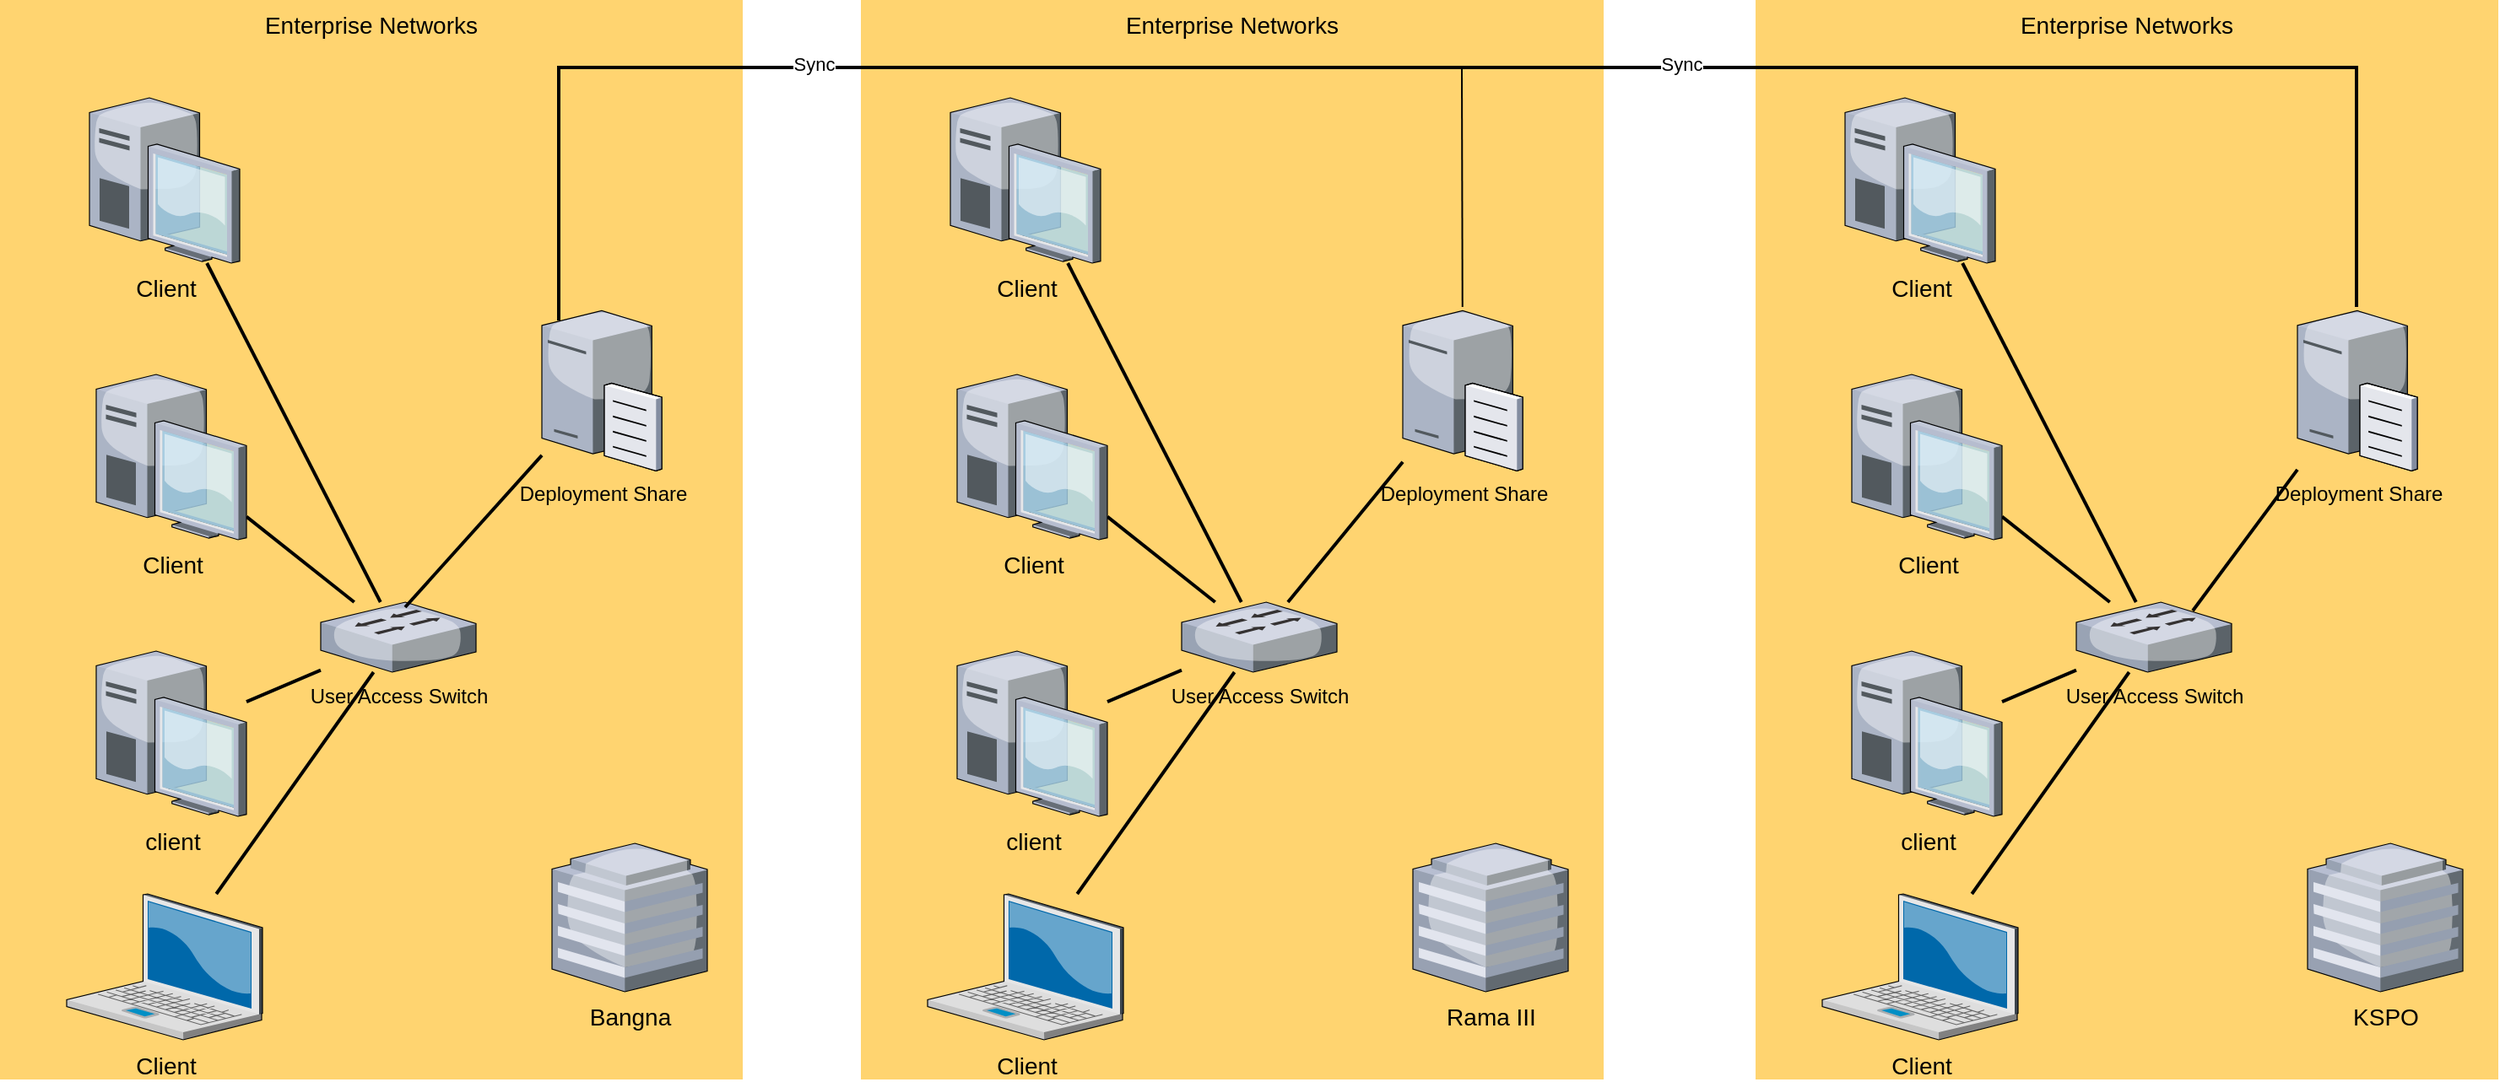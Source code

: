 <mxfile version="14.1.8" type="github">
  <diagram name="Page-1" id="e3a06f82-3646-2815-327d-82caf3d4e204">
    <mxGraphModel dx="2703" dy="1551" grid="1" gridSize="10" guides="1" tooltips="1" connect="1" arrows="1" fold="1" page="1" pageScale="1.5" pageWidth="1169" pageHeight="826" background="none" math="0" shadow="0">
      <root>
        <mxCell id="0" style=";html=1;" />
        <mxCell id="1" style=";html=1;" parent="0" />
        <mxCell id="5Wcs0pIvVfBgZkTdjmll-30" value="Enterprise Networks" style="whiteSpace=wrap;html=1;fillColor=#FFD470;gradientColor=none;fontSize=14;strokeColor=none;verticalAlign=top;" parent="1" vertex="1">
          <mxGeometry x="1190" y="40" width="440" height="640" as="geometry" />
        </mxCell>
        <mxCell id="5Wcs0pIvVfBgZkTdjmll-17" value="Enterprise Networks" style="whiteSpace=wrap;html=1;fillColor=#FFD470;gradientColor=none;fontSize=14;strokeColor=none;verticalAlign=top;" parent="1" vertex="1">
          <mxGeometry x="660" y="40" width="440" height="640" as="geometry" />
        </mxCell>
        <mxCell id="6a7d8f32e03d9370-57" value="Enterprise Networks" style="whiteSpace=wrap;html=1;fillColor=#FFD470;gradientColor=none;fontSize=14;strokeColor=none;verticalAlign=top;" parent="1" vertex="1">
          <mxGeometry x="150" y="40" width="440" height="640" as="geometry" />
        </mxCell>
        <mxCell id="6a7d8f32e03d9370-35" style="edgeStyle=none;rounded=0;html=1;startSize=10;endSize=10;jettySize=auto;orthogonalLoop=1;fontSize=14;endArrow=none;endFill=0;strokeWidth=2;" parent="1" source="6a7d8f32e03d9370-2" target="DZwGnPuIqrh3eype-u1e-2" edge="1">
          <mxGeometry relative="1" as="geometry" />
        </mxCell>
        <mxCell id="6a7d8f32e03d9370-2" value="Client" style="verticalLabelPosition=bottom;aspect=fixed;html=1;verticalAlign=top;strokeColor=none;shape=mxgraph.citrix.laptop_2;fillColor=#66B2FF;gradientColor=#0066CC;fontSize=14;" parent="1" vertex="1">
          <mxGeometry x="189.5" y="570" width="116" height="86.5" as="geometry" />
        </mxCell>
        <mxCell id="6a7d8f32e03d9370-34" style="edgeStyle=none;rounded=0;html=1;startSize=10;endSize=10;jettySize=auto;orthogonalLoop=1;fontSize=14;endArrow=none;endFill=0;strokeWidth=2;" parent="1" source="6a7d8f32e03d9370-3" target="DZwGnPuIqrh3eype-u1e-2" edge="1">
          <mxGeometry relative="1" as="geometry" />
        </mxCell>
        <mxCell id="6a7d8f32e03d9370-3" value="client" style="verticalLabelPosition=bottom;aspect=fixed;html=1;verticalAlign=top;strokeColor=none;shape=mxgraph.citrix.desktop;fillColor=#66B2FF;gradientColor=#0066CC;fontSize=14;" parent="1" vertex="1">
          <mxGeometry x="207.0" y="426.0" width="89" height="98" as="geometry" />
        </mxCell>
        <mxCell id="6a7d8f32e03d9370-33" style="edgeStyle=none;rounded=0;html=1;startSize=10;endSize=10;jettySize=auto;orthogonalLoop=1;fontSize=14;endArrow=none;endFill=0;strokeWidth=2;" parent="1" source="6a7d8f32e03d9370-4" target="DZwGnPuIqrh3eype-u1e-2" edge="1">
          <mxGeometry relative="1" as="geometry" />
        </mxCell>
        <mxCell id="6a7d8f32e03d9370-4" value="Client" style="verticalLabelPosition=bottom;aspect=fixed;html=1;verticalAlign=top;strokeColor=none;shape=mxgraph.citrix.desktop;fillColor=#66B2FF;gradientColor=#0066CC;fontSize=14;" parent="1" vertex="1">
          <mxGeometry x="207.0" y="262.0" width="89" height="98" as="geometry" />
        </mxCell>
        <mxCell id="6a7d8f32e03d9370-32" style="edgeStyle=none;rounded=0;html=1;startSize=10;endSize=10;jettySize=auto;orthogonalLoop=1;fontSize=14;endArrow=none;endFill=0;strokeWidth=2;" parent="1" source="6a7d8f32e03d9370-5" target="DZwGnPuIqrh3eype-u1e-2" edge="1">
          <mxGeometry relative="1" as="geometry" />
        </mxCell>
        <mxCell id="6a7d8f32e03d9370-5" value="Client" style="verticalLabelPosition=bottom;aspect=fixed;html=1;verticalAlign=top;strokeColor=none;shape=mxgraph.citrix.desktop;fillColor=#66B2FF;gradientColor=#0066CC;fontSize=14;" parent="1" vertex="1">
          <mxGeometry x="203.0" y="98.0" width="89" height="98" as="geometry" />
        </mxCell>
        <mxCell id="DZwGnPuIqrh3eype-u1e-2" value="User Access Switch" style="verticalLabelPosition=bottom;aspect=fixed;html=1;verticalAlign=top;strokeColor=none;align=center;outlineConnect=0;shape=mxgraph.citrix.switch;" parent="1" vertex="1">
          <mxGeometry x="340" y="397" width="92" height="41.5" as="geometry" />
        </mxCell>
        <mxCell id="DZwGnPuIqrh3eype-u1e-15" value="Deployment Share" style="verticalLabelPosition=bottom;aspect=fixed;html=1;verticalAlign=top;strokeColor=none;align=center;outlineConnect=0;shape=mxgraph.citrix.file_server;" parent="1" vertex="1">
          <mxGeometry x="471" y="222" width="71" height="97" as="geometry" />
        </mxCell>
        <mxCell id="5Wcs0pIvVfBgZkTdjmll-16" value="Bangna" style="verticalLabelPosition=bottom;aspect=fixed;html=1;verticalAlign=top;strokeColor=none;shape=mxgraph.citrix.hq_enterprise;fillColor=#66B2FF;gradientColor=#0066CC;fontSize=14;" parent="1" vertex="1">
          <mxGeometry x="477" y="540" width="92" height="88" as="geometry" />
        </mxCell>
        <mxCell id="5Wcs0pIvVfBgZkTdjmll-18" style="edgeStyle=none;rounded=0;html=1;startSize=10;endSize=10;jettySize=auto;orthogonalLoop=1;fontSize=14;endArrow=none;endFill=0;strokeWidth=2;" parent="1" source="5Wcs0pIvVfBgZkTdjmll-19" target="5Wcs0pIvVfBgZkTdjmll-26" edge="1">
          <mxGeometry relative="1" as="geometry" />
        </mxCell>
        <mxCell id="5Wcs0pIvVfBgZkTdjmll-19" value="Client" style="verticalLabelPosition=bottom;aspect=fixed;html=1;verticalAlign=top;strokeColor=none;shape=mxgraph.citrix.laptop_2;fillColor=#66B2FF;gradientColor=#0066CC;fontSize=14;" parent="1" vertex="1">
          <mxGeometry x="699.5" y="570" width="116" height="86.5" as="geometry" />
        </mxCell>
        <mxCell id="5Wcs0pIvVfBgZkTdjmll-20" style="edgeStyle=none;rounded=0;html=1;startSize=10;endSize=10;jettySize=auto;orthogonalLoop=1;fontSize=14;endArrow=none;endFill=0;strokeWidth=2;" parent="1" source="5Wcs0pIvVfBgZkTdjmll-21" target="5Wcs0pIvVfBgZkTdjmll-26" edge="1">
          <mxGeometry relative="1" as="geometry" />
        </mxCell>
        <mxCell id="5Wcs0pIvVfBgZkTdjmll-21" value="client" style="verticalLabelPosition=bottom;aspect=fixed;html=1;verticalAlign=top;strokeColor=none;shape=mxgraph.citrix.desktop;fillColor=#66B2FF;gradientColor=#0066CC;fontSize=14;" parent="1" vertex="1">
          <mxGeometry x="717" y="426.0" width="89" height="98" as="geometry" />
        </mxCell>
        <mxCell id="5Wcs0pIvVfBgZkTdjmll-22" style="edgeStyle=none;rounded=0;html=1;startSize=10;endSize=10;jettySize=auto;orthogonalLoop=1;fontSize=14;endArrow=none;endFill=0;strokeWidth=2;" parent="1" source="5Wcs0pIvVfBgZkTdjmll-23" target="5Wcs0pIvVfBgZkTdjmll-26" edge="1">
          <mxGeometry relative="1" as="geometry" />
        </mxCell>
        <mxCell id="5Wcs0pIvVfBgZkTdjmll-23" value="Client" style="verticalLabelPosition=bottom;aspect=fixed;html=1;verticalAlign=top;strokeColor=none;shape=mxgraph.citrix.desktop;fillColor=#66B2FF;gradientColor=#0066CC;fontSize=14;" parent="1" vertex="1">
          <mxGeometry x="717" y="262.0" width="89" height="98" as="geometry" />
        </mxCell>
        <mxCell id="5Wcs0pIvVfBgZkTdjmll-24" style="edgeStyle=none;rounded=0;html=1;startSize=10;endSize=10;jettySize=auto;orthogonalLoop=1;fontSize=14;endArrow=none;endFill=0;strokeWidth=2;" parent="1" source="5Wcs0pIvVfBgZkTdjmll-25" target="5Wcs0pIvVfBgZkTdjmll-26" edge="1">
          <mxGeometry relative="1" as="geometry" />
        </mxCell>
        <mxCell id="5Wcs0pIvVfBgZkTdjmll-25" value="Client" style="verticalLabelPosition=bottom;aspect=fixed;html=1;verticalAlign=top;strokeColor=none;shape=mxgraph.citrix.desktop;fillColor=#66B2FF;gradientColor=#0066CC;fontSize=14;" parent="1" vertex="1">
          <mxGeometry x="713" y="98.0" width="89" height="98" as="geometry" />
        </mxCell>
        <mxCell id="5Wcs0pIvVfBgZkTdjmll-26" value="User Access Switch" style="verticalLabelPosition=bottom;aspect=fixed;html=1;verticalAlign=top;strokeColor=none;align=center;outlineConnect=0;shape=mxgraph.citrix.switch;" parent="1" vertex="1">
          <mxGeometry x="850" y="397" width="92" height="41.5" as="geometry" />
        </mxCell>
        <mxCell id="5Wcs0pIvVfBgZkTdjmll-28" value="Deployment Share" style="verticalLabelPosition=bottom;aspect=fixed;html=1;verticalAlign=top;strokeColor=none;align=center;outlineConnect=0;shape=mxgraph.citrix.file_server;" parent="1" vertex="1">
          <mxGeometry x="981" y="222" width="71" height="97" as="geometry" />
        </mxCell>
        <mxCell id="5Wcs0pIvVfBgZkTdjmll-29" value="Rama III" style="verticalLabelPosition=bottom;aspect=fixed;html=1;verticalAlign=top;strokeColor=none;shape=mxgraph.citrix.hq_enterprise;fillColor=#66B2FF;gradientColor=#0066CC;fontSize=14;" parent="1" vertex="1">
          <mxGeometry x="987" y="540" width="92" height="88" as="geometry" />
        </mxCell>
        <mxCell id="5Wcs0pIvVfBgZkTdjmll-31" style="edgeStyle=none;rounded=0;html=1;startSize=10;endSize=10;jettySize=auto;orthogonalLoop=1;fontSize=14;endArrow=none;endFill=0;strokeWidth=2;" parent="1" source="5Wcs0pIvVfBgZkTdjmll-32" target="5Wcs0pIvVfBgZkTdjmll-39" edge="1">
          <mxGeometry relative="1" as="geometry" />
        </mxCell>
        <mxCell id="5Wcs0pIvVfBgZkTdjmll-32" value="Client" style="verticalLabelPosition=bottom;aspect=fixed;html=1;verticalAlign=top;strokeColor=none;shape=mxgraph.citrix.laptop_2;fillColor=#66B2FF;gradientColor=#0066CC;fontSize=14;" parent="1" vertex="1">
          <mxGeometry x="1229.5" y="570" width="116" height="86.5" as="geometry" />
        </mxCell>
        <mxCell id="5Wcs0pIvVfBgZkTdjmll-33" style="edgeStyle=none;rounded=0;html=1;startSize=10;endSize=10;jettySize=auto;orthogonalLoop=1;fontSize=14;endArrow=none;endFill=0;strokeWidth=2;" parent="1" source="5Wcs0pIvVfBgZkTdjmll-34" target="5Wcs0pIvVfBgZkTdjmll-39" edge="1">
          <mxGeometry relative="1" as="geometry" />
        </mxCell>
        <mxCell id="5Wcs0pIvVfBgZkTdjmll-34" value="client" style="verticalLabelPosition=bottom;aspect=fixed;html=1;verticalAlign=top;strokeColor=none;shape=mxgraph.citrix.desktop;fillColor=#66B2FF;gradientColor=#0066CC;fontSize=14;" parent="1" vertex="1">
          <mxGeometry x="1247" y="426.0" width="89" height="98" as="geometry" />
        </mxCell>
        <mxCell id="5Wcs0pIvVfBgZkTdjmll-35" style="edgeStyle=none;rounded=0;html=1;startSize=10;endSize=10;jettySize=auto;orthogonalLoop=1;fontSize=14;endArrow=none;endFill=0;strokeWidth=2;" parent="1" source="5Wcs0pIvVfBgZkTdjmll-36" target="5Wcs0pIvVfBgZkTdjmll-39" edge="1">
          <mxGeometry relative="1" as="geometry" />
        </mxCell>
        <mxCell id="5Wcs0pIvVfBgZkTdjmll-36" value="Client" style="verticalLabelPosition=bottom;aspect=fixed;html=1;verticalAlign=top;strokeColor=none;shape=mxgraph.citrix.desktop;fillColor=#66B2FF;gradientColor=#0066CC;fontSize=14;" parent="1" vertex="1">
          <mxGeometry x="1247" y="262.0" width="89" height="98" as="geometry" />
        </mxCell>
        <mxCell id="5Wcs0pIvVfBgZkTdjmll-37" style="edgeStyle=none;rounded=0;html=1;startSize=10;endSize=10;jettySize=auto;orthogonalLoop=1;fontSize=14;endArrow=none;endFill=0;strokeWidth=2;" parent="1" source="5Wcs0pIvVfBgZkTdjmll-38" target="5Wcs0pIvVfBgZkTdjmll-39" edge="1">
          <mxGeometry relative="1" as="geometry" />
        </mxCell>
        <mxCell id="5Wcs0pIvVfBgZkTdjmll-38" value="Client" style="verticalLabelPosition=bottom;aspect=fixed;html=1;verticalAlign=top;strokeColor=none;shape=mxgraph.citrix.desktop;fillColor=#66B2FF;gradientColor=#0066CC;fontSize=14;" parent="1" vertex="1">
          <mxGeometry x="1243" y="98.0" width="89" height="98" as="geometry" />
        </mxCell>
        <mxCell id="5Wcs0pIvVfBgZkTdjmll-39" value="User Access Switch" style="verticalLabelPosition=bottom;aspect=fixed;html=1;verticalAlign=top;strokeColor=none;align=center;outlineConnect=0;shape=mxgraph.citrix.switch;" parent="1" vertex="1">
          <mxGeometry x="1380" y="397" width="92" height="41.5" as="geometry" />
        </mxCell>
        <mxCell id="5Wcs0pIvVfBgZkTdjmll-41" value="Deployment Share" style="verticalLabelPosition=bottom;aspect=fixed;html=1;verticalAlign=top;strokeColor=none;align=center;outlineConnect=0;shape=mxgraph.citrix.file_server;" parent="1" vertex="1">
          <mxGeometry x="1511" y="222" width="71" height="97" as="geometry" />
        </mxCell>
        <mxCell id="5Wcs0pIvVfBgZkTdjmll-42" value="KSPO" style="verticalLabelPosition=bottom;aspect=fixed;html=1;verticalAlign=top;strokeColor=none;shape=mxgraph.citrix.hq_enterprise;fillColor=#66B2FF;gradientColor=#0066CC;fontSize=14;" parent="1" vertex="1">
          <mxGeometry x="1517" y="540" width="92" height="88" as="geometry" />
        </mxCell>
        <mxCell id="5Wcs0pIvVfBgZkTdjmll-44" style="edgeStyle=none;rounded=0;html=1;startSize=10;endSize=10;jettySize=auto;orthogonalLoop=1;fontSize=14;endArrow=none;endFill=0;strokeWidth=2;" parent="1" source="DZwGnPuIqrh3eype-u1e-15" edge="1">
          <mxGeometry relative="1" as="geometry">
            <mxPoint x="282.566" y="206.0" as="sourcePoint" />
            <mxPoint x="390" y="400" as="targetPoint" />
          </mxGeometry>
        </mxCell>
        <mxCell id="5Wcs0pIvVfBgZkTdjmll-51" style="edgeStyle=orthogonalEdgeStyle;rounded=0;html=1;startSize=10;endSize=10;jettySize=auto;orthogonalLoop=1;fontSize=14;endArrow=none;endFill=0;strokeWidth=2;" parent="1" target="5Wcs0pIvVfBgZkTdjmll-41" edge="1">
          <mxGeometry relative="1" as="geometry">
            <mxPoint x="481" y="230" as="sourcePoint" />
            <mxPoint x="400" y="410" as="targetPoint" />
            <Array as="points">
              <mxPoint x="481" y="80" />
              <mxPoint x="1546" y="80" />
            </Array>
          </mxGeometry>
        </mxCell>
        <mxCell id="b4o4VLPYAvGt8e3fdTwi-1" value="Sync" style="edgeLabel;html=1;align=center;verticalAlign=middle;resizable=0;points=[];" vertex="1" connectable="0" parent="5Wcs0pIvVfBgZkTdjmll-51">
          <mxGeometry x="-0.557" y="2" relative="1" as="geometry">
            <mxPoint as="offset" />
          </mxGeometry>
        </mxCell>
        <mxCell id="b4o4VLPYAvGt8e3fdTwi-2" value="Sync" style="edgeLabel;html=1;align=center;verticalAlign=middle;resizable=0;points=[];" vertex="1" connectable="0" parent="5Wcs0pIvVfBgZkTdjmll-51">
          <mxGeometry x="0.201" y="2" relative="1" as="geometry">
            <mxPoint as="offset" />
          </mxGeometry>
        </mxCell>
        <mxCell id="5Wcs0pIvVfBgZkTdjmll-53" value="" style="endArrow=none;html=1;" parent="1" target="5Wcs0pIvVfBgZkTdjmll-28" edge="1">
          <mxGeometry width="50" height="50" relative="1" as="geometry">
            <mxPoint x="1016" y="80" as="sourcePoint" />
            <mxPoint x="740" y="580" as="targetPoint" />
          </mxGeometry>
        </mxCell>
        <mxCell id="5Wcs0pIvVfBgZkTdjmll-54" style="edgeStyle=none;rounded=0;html=1;startSize=10;endSize=10;jettySize=auto;orthogonalLoop=1;fontSize=14;endArrow=none;endFill=0;strokeWidth=2;" parent="1" source="5Wcs0pIvVfBgZkTdjmll-28" target="5Wcs0pIvVfBgZkTdjmll-26" edge="1">
          <mxGeometry relative="1" as="geometry">
            <mxPoint x="481" y="319.961" as="sourcePoint" />
            <mxPoint x="400" y="410" as="targetPoint" />
            <Array as="points" />
          </mxGeometry>
        </mxCell>
        <mxCell id="5Wcs0pIvVfBgZkTdjmll-55" style="edgeStyle=none;rounded=0;html=1;startSize=10;endSize=10;jettySize=auto;orthogonalLoop=1;fontSize=14;endArrow=none;endFill=0;strokeWidth=2;" parent="1" source="5Wcs0pIvVfBgZkTdjmll-41" edge="1">
          <mxGeometry relative="1" as="geometry">
            <mxPoint x="1517" y="319.001" as="sourcePoint" />
            <mxPoint x="1448.98" y="402.12" as="targetPoint" />
            <Array as="points" />
          </mxGeometry>
        </mxCell>
      </root>
    </mxGraphModel>
  </diagram>
</mxfile>
